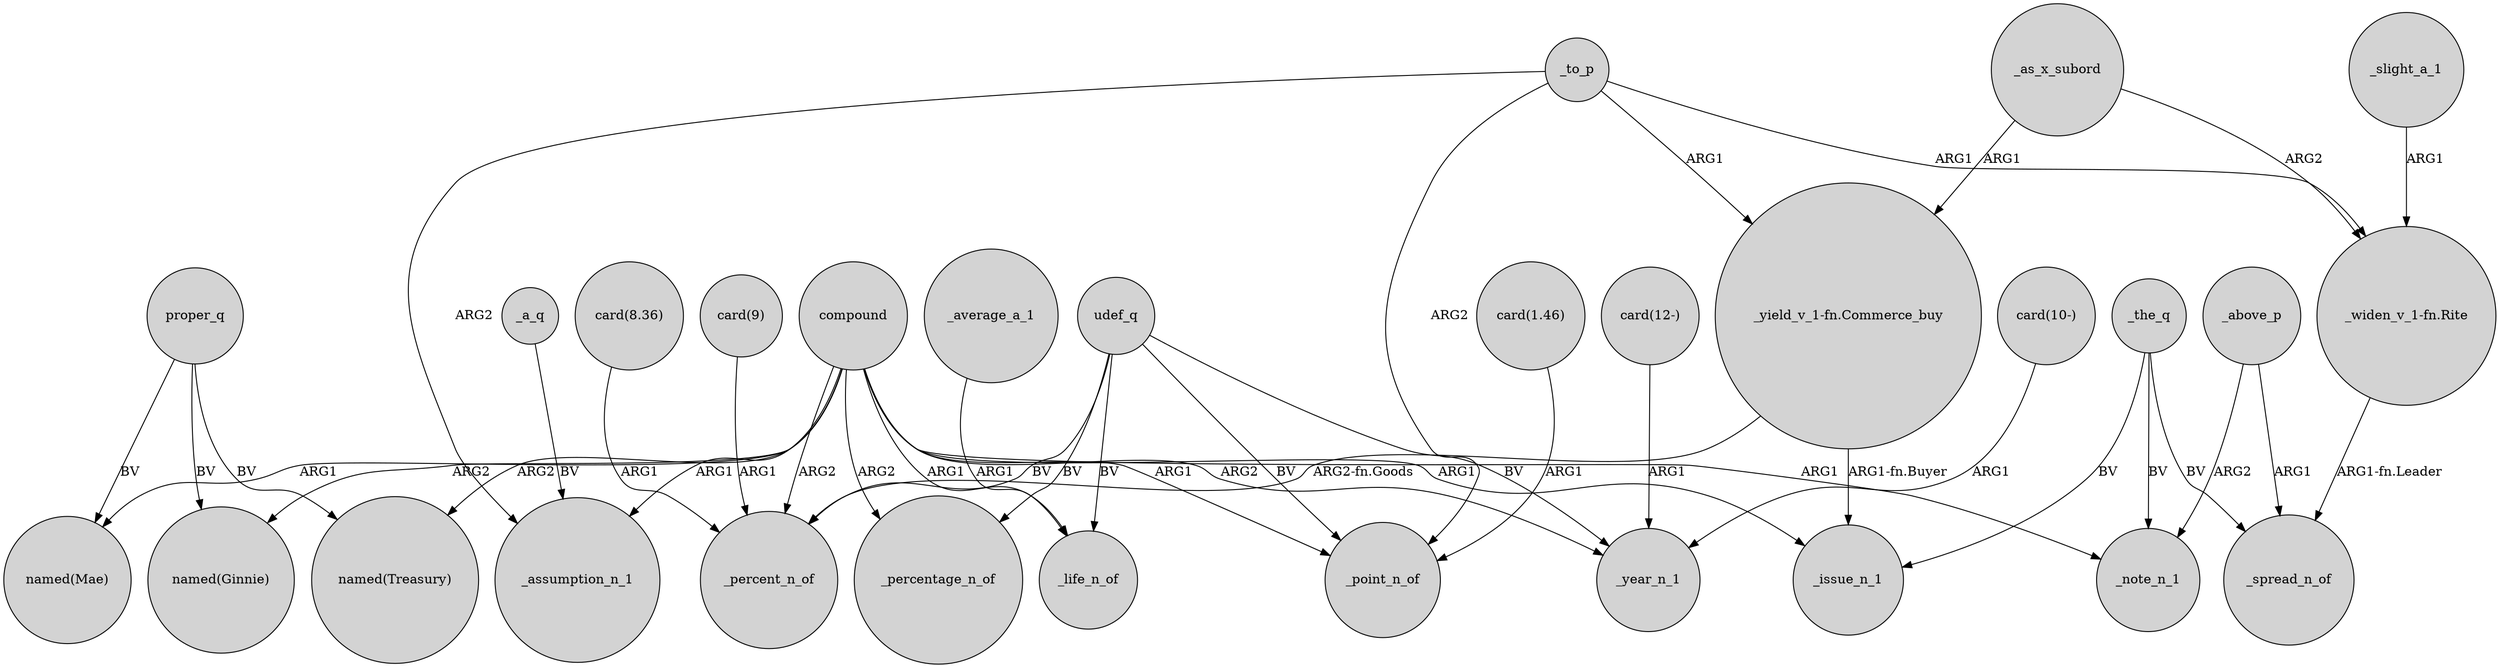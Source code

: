 digraph {
	node [shape=circle style=filled]
	compound -> "named(Mae)" [label=ARG1]
	"_yield_v_1-fn.Commerce_buy" -> _issue_n_1 [label="ARG1-fn.Buyer"]
	_as_x_subord -> "_yield_v_1-fn.Commerce_buy" [label=ARG1]
	_to_p -> "_yield_v_1-fn.Commerce_buy" [label=ARG1]
	compound -> _life_n_of [label=ARG1]
	_the_q -> _spread_n_of [label=BV]
	"card(9)" -> _percent_n_of [label=ARG1]
	proper_q -> "named(Ginnie)" [label=BV]
	_a_q -> _assumption_n_1 [label=BV]
	_to_p -> _assumption_n_1 [label=ARG2]
	udef_q -> _life_n_of [label=BV]
	proper_q -> "named(Mae)" [label=BV]
	_the_q -> _note_n_1 [label=BV]
	_average_a_1 -> _life_n_of [label=ARG1]
	proper_q -> "named(Treasury)" [label=BV]
	"card(12-)" -> _year_n_1 [label=ARG1]
	udef_q -> _percentage_n_of [label=BV]
	compound -> "named(Ginnie)" [label=ARG2]
	compound -> _year_n_1 [label=ARG2]
	compound -> _assumption_n_1 [label=ARG1]
	udef_q -> _percent_n_of [label=BV]
	"_widen_v_1-fn.Rite" -> _spread_n_of [label="ARG1-fn.Leader"]
	compound -> _percent_n_of [label=ARG2]
	"_yield_v_1-fn.Commerce_buy" -> _percent_n_of [label="ARG2-fn.Goods"]
	compound -> _note_n_1 [label=ARG1]
	"card(1.46)" -> _point_n_of [label=ARG1]
	_above_p -> _spread_n_of [label=ARG1]
	compound -> _issue_n_1 [label=ARG1]
	_above_p -> _note_n_1 [label=ARG2]
	udef_q -> _year_n_1 [label=BV]
	compound -> "named(Treasury)" [label=ARG2]
	compound -> _point_n_of [label=ARG1]
	"card(10-)" -> _year_n_1 [label=ARG1]
	_as_x_subord -> "_widen_v_1-fn.Rite" [label=ARG2]
	compound -> _percentage_n_of [label=ARG2]
	"card(8.36)" -> _percent_n_of [label=ARG1]
	_slight_a_1 -> "_widen_v_1-fn.Rite" [label=ARG1]
	_to_p -> _point_n_of [label=ARG2]
	udef_q -> _point_n_of [label=BV]
	_to_p -> "_widen_v_1-fn.Rite" [label=ARG1]
	_the_q -> _issue_n_1 [label=BV]
}

